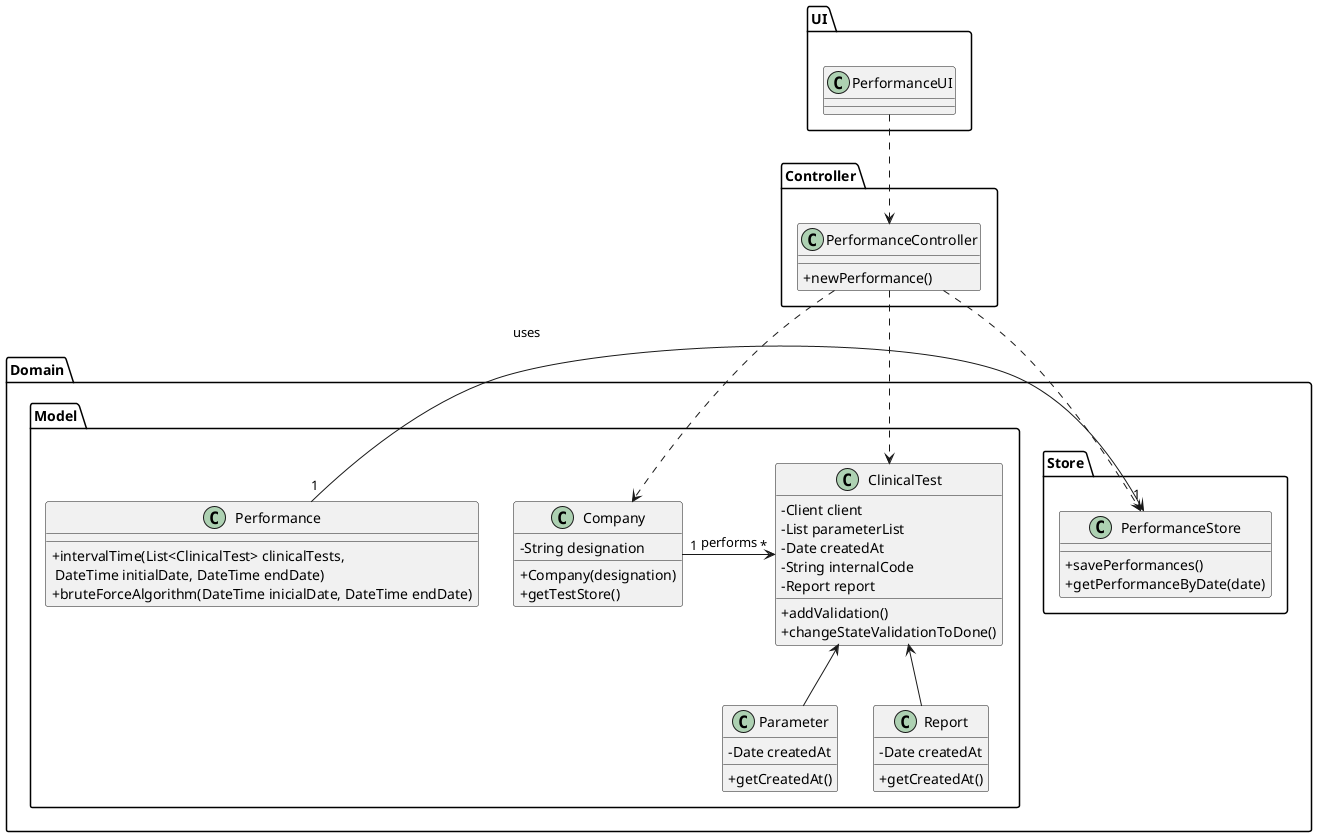 @startuml
skinparam classAttributeIconSize 0

package UI {
class PerformanceUI{
}
}
package Controller {
class PerformanceController {
  + newPerformance()
}
}

package Domain {
package Model {
class ClinicalTest {
  - Client client
  - List parameterList
  - Date createdAt
  - String internalCode
  - Report report
  + addValidation()
  +changeStateValidationToDone()
}

class Company {
  - String designation
  + Company(designation)
  + getTestStore()
}

class Performance {
  +intervalTime(List<ClinicalTest> clinicalTests,\n DateTime initialDate, DateTime endDate)
  +bruteForceAlgorithm(DateTime inicialDate, DateTime endDate)
}

class Parameter{
- Date createdAt
  + getCreatedAt()
}
class Report {
  - Date createdAt
  + getCreatedAt()
}

}
package Store {
class PerformanceStore {
    + savePerformances()
    + getPerformanceByDate(date)
}
}

}

PerformanceUI ..> PerformanceController

PerformanceController ..> PerformanceStore
PerformanceController ..> Company
PerformanceController ..> ClinicalTest
Company "1" -> "*"ClinicalTest : performs
Performance "1" -> "1" PerformanceStore : uses

ClinicalTest <-- Report
ClinicalTest <-- Parameter

@enduml